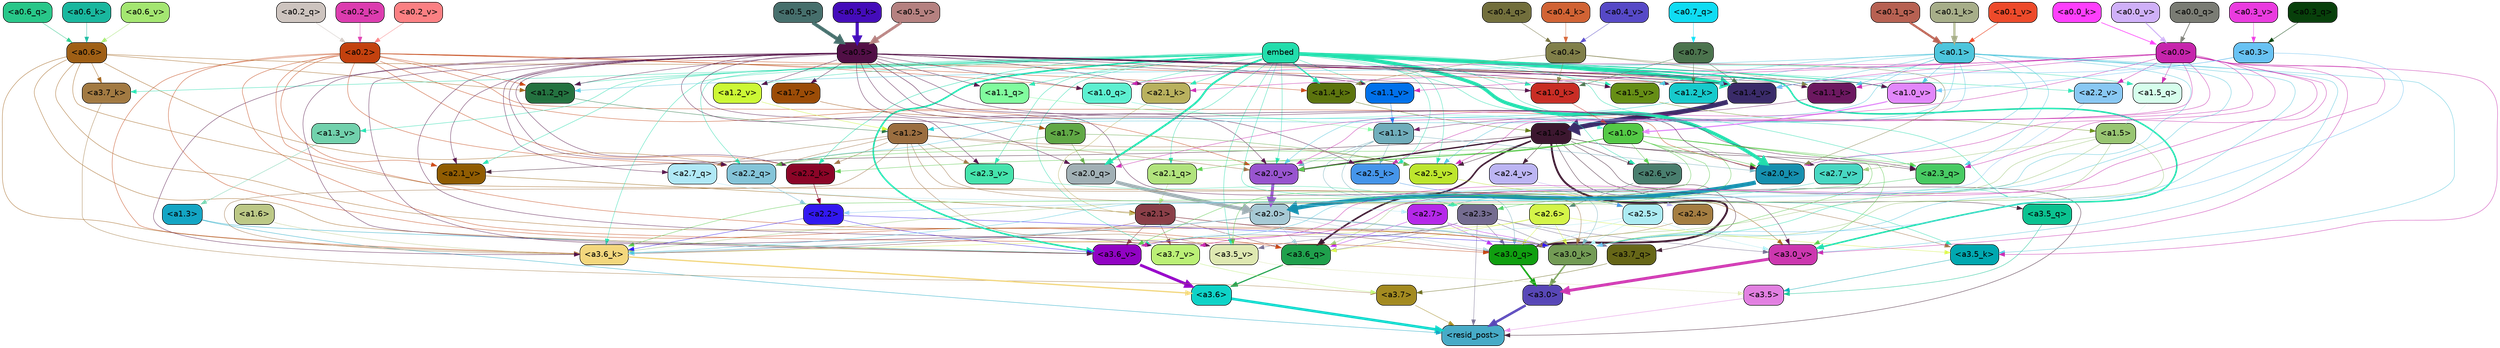 strict digraph "" {
	graph [bgcolor=transparent,
		layout=dot,
		overlap=false,
		splines=true
	];
	"<a3.7>"	[color=black,
		fillcolor="#a38a20",
		fontname=Helvetica,
		shape=box,
		style="filled, rounded"];
	"<resid_post>"	[color=black,
		fillcolor="#47abc7",
		fontname=Helvetica,
		shape=box,
		style="filled, rounded"];
	"<a3.7>" -> "<resid_post>"	[color="#a38a20",
		penwidth=0.6239100098609924];
	"<a3.6>"	[color=black,
		fillcolor="#0ed3c7",
		fontname=Helvetica,
		shape=box,
		style="filled, rounded"];
	"<a3.6>" -> "<resid_post>"	[color="#0ed3c7",
		penwidth=4.569062113761902];
	"<a3.5>"	[color=black,
		fillcolor="#e280e1",
		fontname=Helvetica,
		shape=box,
		style="filled, rounded"];
	"<a3.5>" -> "<resid_post>"	[color="#e280e1",
		penwidth=0.6];
	"<a3.0>"	[color=black,
		fillcolor="#5847b7",
		fontname=Helvetica,
		shape=box,
		style="filled, rounded"];
	"<a3.0>" -> "<resid_post>"	[color="#5847b7",
		penwidth=4.283544182777405];
	"<a2.3>"	[color=black,
		fillcolor="#746c90",
		fontname=Helvetica,
		shape=box,
		style="filled, rounded"];
	"<a2.3>" -> "<resid_post>"	[color="#746c90",
		penwidth=0.6];
	"<a3.7_q>"	[color=black,
		fillcolor="#666617",
		fontname=Helvetica,
		shape=box,
		style="filled, rounded"];
	"<a2.3>" -> "<a3.7_q>"	[color="#746c90",
		penwidth=0.6];
	"<a3.6_q>"	[color=black,
		fillcolor="#1fa04c",
		fontname=Helvetica,
		shape=box,
		style="filled, rounded"];
	"<a2.3>" -> "<a3.6_q>"	[color="#746c90",
		penwidth=0.6];
	"<a3.0_q>"	[color=black,
		fillcolor="#109f10",
		fontname=Helvetica,
		shape=box,
		style="filled, rounded"];
	"<a2.3>" -> "<a3.0_q>"	[color="#746c90",
		penwidth=0.6];
	"<a3.0_k>"	[color=black,
		fillcolor="#739b55",
		fontname=Helvetica,
		shape=box,
		style="filled, rounded"];
	"<a2.3>" -> "<a3.0_k>"	[color="#746c90",
		penwidth=0.6];
	"<a3.6_v>"	[color=black,
		fillcolor="#9103c3",
		fontname=Helvetica,
		shape=box,
		style="filled, rounded"];
	"<a2.3>" -> "<a3.6_v>"	[color="#746c90",
		penwidth=0.6];
	"<a3.5_v>"	[color=black,
		fillcolor="#dee8b1",
		fontname=Helvetica,
		shape=box,
		style="filled, rounded"];
	"<a2.3>" -> "<a3.5_v>"	[color="#746c90",
		penwidth=0.6];
	"<a3.0_v>"	[color=black,
		fillcolor="#cc37af",
		fontname=Helvetica,
		shape=box,
		style="filled, rounded"];
	"<a2.3>" -> "<a3.0_v>"	[color="#746c90",
		penwidth=0.6];
	"<a1.4>"	[color=black,
		fillcolor="#3c172f",
		fontname=Helvetica,
		shape=box,
		style="filled, rounded"];
	"<a1.4>" -> "<resid_post>"	[color="#3c172f",
		penwidth=0.6];
	"<a1.4>" -> "<a3.7_q>"	[color="#3c172f",
		penwidth=0.6];
	"<a1.4>" -> "<a3.6_q>"	[color="#3c172f",
		penwidth=2.7934007048606873];
	"<a3.5_q>"	[color=black,
		fillcolor="#0bc290",
		fontname=Helvetica,
		shape=box,
		style="filled, rounded"];
	"<a1.4>" -> "<a3.5_q>"	[color="#3c172f",
		penwidth=0.6];
	"<a1.4>" -> "<a3.0_q>"	[color="#3c172f",
		penwidth=3.340754985809326];
	"<a2.3_q>"	[color=black,
		fillcolor="#48cb63",
		fontname=Helvetica,
		shape=box,
		style="filled, rounded"];
	"<a1.4>" -> "<a2.3_q>"	[color="#3c172f",
		penwidth=0.6];
	"<a2.7_v>"	[color=black,
		fillcolor="#48d7c2",
		fontname=Helvetica,
		shape=box,
		style="filled, rounded"];
	"<a1.4>" -> "<a2.7_v>"	[color="#3c172f",
		penwidth=0.6];
	"<a2.6_v>"	[color=black,
		fillcolor="#497e6e",
		fontname=Helvetica,
		shape=box,
		style="filled, rounded"];
	"<a1.4>" -> "<a2.6_v>"	[color="#3c172f",
		penwidth=0.6];
	"<a2.5_v>"	[color=black,
		fillcolor="#bde62d",
		fontname=Helvetica,
		shape=box,
		style="filled, rounded"];
	"<a1.4>" -> "<a2.5_v>"	[color="#3c172f",
		penwidth=0.6];
	"<a2.4_v>"	[color=black,
		fillcolor="#bcb5f3",
		fontname=Helvetica,
		shape=box,
		style="filled, rounded"];
	"<a1.4>" -> "<a2.4_v>"	[color="#3c172f",
		penwidth=0.6];
	"<a2.1_v>"	[color=black,
		fillcolor="#905c02",
		fontname=Helvetica,
		shape=box,
		style="filled, rounded"];
	"<a1.4>" -> "<a2.1_v>"	[color="#3c172f",
		penwidth=0.6];
	"<a2.0_v>"	[color=black,
		fillcolor="#9854cf",
		fontname=Helvetica,
		shape=box,
		style="filled, rounded"];
	"<a1.4>" -> "<a2.0_v>"	[color="#3c172f",
		penwidth=2.268759250640869];
	"<a1.3>"	[color=black,
		fillcolor="#13a5c4",
		fontname=Helvetica,
		shape=box,
		style="filled, rounded"];
	"<a1.3>" -> "<resid_post>"	[color="#13a5c4",
		penwidth=0.6];
	"<a1.3>" -> "<a3.6_v>"	[color="#13a5c4",
		penwidth=0.6];
	"<a3.7_q>" -> "<a3.7>"	[color="#666617",
		penwidth=0.6];
	"<a3.6_q>" -> "<a3.6>"	[color="#1fa04c",
		penwidth=2.0347584784030914];
	"<a3.5_q>" -> "<a3.5>"	[color="#0bc290",
		penwidth=0.6];
	"<a3.0_q>" -> "<a3.0>"	[color="#109f10",
		penwidth=2.8635367155075073];
	"<a3.7_k>"	[color=black,
		fillcolor="#a27a42",
		fontname=Helvetica,
		shape=box,
		style="filled, rounded"];
	"<a3.7_k>" -> "<a3.7>"	[color="#a27a42",
		penwidth=0.6];
	"<a3.6_k>"	[color=black,
		fillcolor="#f3d77d",
		fontname=Helvetica,
		shape=box,
		style="filled, rounded"];
	"<a3.6_k>" -> "<a3.6>"	[color="#f3d77d",
		penwidth=2.1760786175727844];
	"<a3.5_k>"	[color=black,
		fillcolor="#01a8b0",
		fontname=Helvetica,
		shape=box,
		style="filled, rounded"];
	"<a3.5_k>" -> "<a3.5>"	[color="#01a8b0",
		penwidth=0.6];
	"<a3.0_k>" -> "<a3.0>"	[color="#739b55",
		penwidth=2.632905662059784];
	"<a3.7_v>"	[color=black,
		fillcolor="#bbf076",
		fontname=Helvetica,
		shape=box,
		style="filled, rounded"];
	"<a3.7_v>" -> "<a3.7>"	[color="#bbf076",
		penwidth=0.6];
	"<a3.6_v>" -> "<a3.6>"	[color="#9103c3",
		penwidth=4.981305837631226];
	"<a3.5_v>" -> "<a3.5>"	[color="#dee8b1",
		penwidth=0.6];
	"<a3.0_v>" -> "<a3.0>"	[color="#cc37af",
		penwidth=5.168330669403076];
	"<a2.7>"	[color=black,
		fillcolor="#b528e9",
		fontname=Helvetica,
		shape=box,
		style="filled, rounded"];
	"<a2.7>" -> "<a3.6_q>"	[color="#b528e9",
		penwidth=0.6];
	"<a2.7>" -> "<a3.0_q>"	[color="#b528e9",
		penwidth=0.6];
	"<a2.7>" -> "<a3.0_k>"	[color="#b528e9",
		penwidth=0.6];
	"<a2.6>"	[color=black,
		fillcolor="#d4f448",
		fontname=Helvetica,
		shape=box,
		style="filled, rounded"];
	"<a2.6>" -> "<a3.6_q>"	[color="#d4f448",
		penwidth=0.6];
	"<a2.6>" -> "<a3.0_q>"	[color="#d4f448",
		penwidth=0.6];
	"<a2.6>" -> "<a3.6_k>"	[color="#d4f448",
		penwidth=0.6];
	"<a2.6>" -> "<a3.5_k>"	[color="#d4f448",
		penwidth=0.6];
	"<a2.6>" -> "<a3.0_k>"	[color="#d4f448",
		penwidth=0.6];
	"<a2.1>"	[color=black,
		fillcolor="#8a3f48",
		fontname=Helvetica,
		shape=box,
		style="filled, rounded"];
	"<a2.1>" -> "<a3.6_q>"	[color="#8a3f48",
		penwidth=0.6];
	"<a2.1>" -> "<a3.0_q>"	[color="#8a3f48",
		penwidth=0.6];
	"<a2.1>" -> "<a3.6_k>"	[color="#8a3f48",
		penwidth=0.6];
	"<a2.1>" -> "<a3.0_k>"	[color="#8a3f48",
		penwidth=0.6];
	"<a2.1>" -> "<a3.7_v>"	[color="#8a3f48",
		penwidth=0.6];
	"<a2.1>" -> "<a3.6_v>"	[color="#8a3f48",
		penwidth=0.6];
	"<a2.0>"	[color=black,
		fillcolor="#a6c9d4",
		fontname=Helvetica,
		shape=box,
		style="filled, rounded"];
	"<a2.0>" -> "<a3.6_q>"	[color="#a6c9d4",
		penwidth=0.6];
	"<a2.0>" -> "<a3.0_q>"	[color="#a6c9d4",
		penwidth=0.6];
	"<a2.0>" -> "<a3.6_k>"	[color="#a6c9d4",
		penwidth=1.6382827460765839];
	"<a2.0>" -> "<a3.0_k>"	[color="#a6c9d4",
		penwidth=2.161143198609352];
	"<a1.5>"	[color=black,
		fillcolor="#98c572",
		fontname=Helvetica,
		shape=box,
		style="filled, rounded"];
	"<a1.5>" -> "<a3.6_q>"	[color="#98c572",
		penwidth=0.6];
	"<a1.5>" -> "<a3.0_q>"	[color="#98c572",
		penwidth=0.6];
	"<a1.5>" -> "<a3.6_k>"	[color="#98c572",
		penwidth=0.6];
	"<a1.5>" -> "<a3.0_k>"	[color="#98c572",
		penwidth=0.6];
	"<a1.5>" -> "<a2.7_v>"	[color="#98c572",
		penwidth=0.6];
	"<a0.2>"	[color=black,
		fillcolor="#c3410e",
		fontname=Helvetica,
		shape=box,
		style="filled, rounded"];
	"<a0.2>" -> "<a3.6_q>"	[color="#c3410e",
		penwidth=0.6];
	"<a0.2>" -> "<a3.0_q>"	[color="#c3410e",
		penwidth=0.6];
	"<a0.2>" -> "<a3.6_k>"	[color="#c3410e",
		penwidth=0.6];
	"<a0.2>" -> "<a3.0_k>"	[color="#c3410e",
		penwidth=0.6];
	"<a2.2_q>"	[color=black,
		fillcolor="#84c4d8",
		fontname=Helvetica,
		shape=box,
		style="filled, rounded"];
	"<a0.2>" -> "<a2.2_q>"	[color="#c3410e",
		penwidth=0.6];
	"<a2.2_k>"	[color=black,
		fillcolor="#8b0527",
		fontname=Helvetica,
		shape=box,
		style="filled, rounded"];
	"<a0.2>" -> "<a2.2_k>"	[color="#c3410e",
		penwidth=0.6];
	"<a2.0_k>"	[color=black,
		fillcolor="#1690af",
		fontname=Helvetica,
		shape=box,
		style="filled, rounded"];
	"<a0.2>" -> "<a2.0_k>"	[color="#c3410e",
		penwidth=0.6];
	"<a0.2>" -> "<a2.1_v>"	[color="#c3410e",
		penwidth=0.6];
	"<a0.2>" -> "<a2.0_v>"	[color="#c3410e",
		penwidth=0.6];
	"<a1.2_q>"	[color=black,
		fillcolor="#247240",
		fontname=Helvetica,
		shape=box,
		style="filled, rounded"];
	"<a0.2>" -> "<a1.2_q>"	[color="#c3410e",
		penwidth=0.6];
	"<a1.0_q>"	[color=black,
		fillcolor="#5df0d1",
		fontname=Helvetica,
		shape=box,
		style="filled, rounded"];
	"<a0.2>" -> "<a1.0_q>"	[color="#c3410e",
		penwidth=0.6];
	"<a1.4_k>"	[color=black,
		fillcolor="#5c740e",
		fontname=Helvetica,
		shape=box,
		style="filled, rounded"];
	"<a0.2>" -> "<a1.4_k>"	[color="#c3410e",
		penwidth=0.6];
	"<a1.4_v>"	[color=black,
		fillcolor="#3a2b69",
		fontname=Helvetica,
		shape=box,
		style="filled, rounded"];
	"<a0.2>" -> "<a1.4_v>"	[color="#c3410e",
		penwidth=0.6];
	"<a2.5>"	[color=black,
		fillcolor="#acebf2",
		fontname=Helvetica,
		shape=box,
		style="filled, rounded"];
	"<a2.5>" -> "<a3.0_q>"	[color="#acebf2",
		penwidth=0.6];
	"<a2.5>" -> "<a3.0_k>"	[color="#acebf2",
		penwidth=0.6];
	"<a2.5>" -> "<a3.6_v>"	[color="#acebf2",
		penwidth=0.6];
	"<a2.5>" -> "<a3.0_v>"	[color="#acebf2",
		penwidth=0.6];
	"<a2.4>"	[color=black,
		fillcolor="#a47d41",
		fontname=Helvetica,
		shape=box,
		style="filled, rounded"];
	"<a2.4>" -> "<a3.0_q>"	[color="#a47d41",
		penwidth=0.6];
	"<a1.1>"	[color=black,
		fillcolor="#70adbb",
		fontname=Helvetica,
		shape=box,
		style="filled, rounded"];
	"<a1.1>" -> "<a3.0_q>"	[color="#70adbb",
		penwidth=0.6];
	"<a1.1>" -> "<a3.0_k>"	[color="#70adbb",
		penwidth=0.6];
	"<a2.5_k>"	[color=black,
		fillcolor="#4595ea",
		fontname=Helvetica,
		shape=box,
		style="filled, rounded"];
	"<a1.1>" -> "<a2.5_k>"	[color="#70adbb",
		penwidth=0.6];
	"<a1.1>" -> "<a2.0_k>"	[color="#70adbb",
		penwidth=0.6];
	"<a1.1>" -> "<a2.0_v>"	[color="#70adbb",
		penwidth=0.6];
	"<a0.6>"	[color=black,
		fillcolor="#9f5f15",
		fontname=Helvetica,
		shape=box,
		style="filled, rounded"];
	"<a0.6>" -> "<a3.7_k>"	[color="#9f5f15",
		penwidth=0.6];
	"<a0.6>" -> "<a3.6_k>"	[color="#9f5f15",
		penwidth=0.6];
	"<a0.6>" -> "<a3.0_k>"	[color="#9f5f15",
		penwidth=0.6];
	"<a0.6>" -> "<a3.6_v>"	[color="#9f5f15",
		penwidth=0.6];
	"<a0.6>" -> "<a3.0_v>"	[color="#9f5f15",
		penwidth=0.6];
	"<a0.6>" -> "<a2.2_q>"	[color="#9f5f15",
		penwidth=0.6];
	"<a0.6>" -> "<a1.2_q>"	[color="#9f5f15",
		penwidth=0.6];
	"<a0.6>" -> "<a1.4_v>"	[color="#9f5f15",
		penwidth=0.6];
	embed	[color=black,
		fillcolor="#22ddac",
		fontname=Helvetica,
		shape=box,
		style="filled, rounded"];
	embed -> "<a3.7_k>"	[color="#22ddac",
		penwidth=0.6];
	embed -> "<a3.6_k>"	[color="#22ddac",
		penwidth=0.6];
	embed -> "<a3.5_k>"	[color="#22ddac",
		penwidth=0.6];
	embed -> "<a3.0_k>"	[color="#22ddac",
		penwidth=0.6];
	embed -> "<a3.7_v>"	[color="#22ddac",
		penwidth=0.6];
	embed -> "<a3.6_v>"	[color="#22ddac",
		penwidth=2.7825746536254883];
	embed -> "<a3.5_v>"	[color="#22ddac",
		penwidth=0.6];
	embed -> "<a3.0_v>"	[color="#22ddac",
		penwidth=2.6950180530548096];
	embed -> "<a2.3_q>"	[color="#22ddac",
		penwidth=0.6];
	embed -> "<a2.2_q>"	[color="#22ddac",
		penwidth=0.6];
	"<a2.1_q>"	[color=black,
		fillcolor="#b1e37d",
		fontname=Helvetica,
		shape=box,
		style="filled, rounded"];
	embed -> "<a2.1_q>"	[color="#22ddac",
		penwidth=0.6];
	"<a2.0_q>"	[color=black,
		fillcolor="#a1b0b5",
		fontname=Helvetica,
		shape=box,
		style="filled, rounded"];
	embed -> "<a2.0_q>"	[color="#22ddac",
		penwidth=3.305941343307495];
	embed -> "<a2.5_k>"	[color="#22ddac",
		penwidth=0.6];
	embed -> "<a2.2_k>"	[color="#22ddac",
		penwidth=0.6698317527770996];
	"<a2.1_k>"	[color=black,
		fillcolor="#b9b15e",
		fontname=Helvetica,
		shape=box,
		style="filled, rounded"];
	embed -> "<a2.1_k>"	[color="#22ddac",
		penwidth=0.6];
	embed -> "<a2.0_k>"	[color="#22ddac",
		penwidth=6.12570995092392];
	embed -> "<a2.6_v>"	[color="#22ddac",
		penwidth=0.6];
	embed -> "<a2.5_v>"	[color="#22ddac",
		penwidth=0.6];
	"<a2.3_v>"	[color=black,
		fillcolor="#45e3ac",
		fontname=Helvetica,
		shape=box,
		style="filled, rounded"];
	embed -> "<a2.3_v>"	[color="#22ddac",
		penwidth=0.6];
	"<a2.2_v>"	[color=black,
		fillcolor="#89c8f3",
		fontname=Helvetica,
		shape=box,
		style="filled, rounded"];
	embed -> "<a2.2_v>"	[color="#22ddac",
		penwidth=0.6];
	embed -> "<a2.1_v>"	[color="#22ddac",
		penwidth=0.6];
	embed -> "<a2.0_v>"	[color="#22ddac",
		penwidth=0.6];
	"<a1.5_q>"	[color=black,
		fillcolor="#d6feec",
		fontname=Helvetica,
		shape=box,
		style="filled, rounded"];
	embed -> "<a1.5_q>"	[color="#22ddac",
		penwidth=0.6];
	embed -> "<a1.2_q>"	[color="#22ddac",
		penwidth=0.6087074279785156];
	"<a1.1_q>"	[color=black,
		fillcolor="#81fc9e",
		fontname=Helvetica,
		shape=box,
		style="filled, rounded"];
	embed -> "<a1.1_q>"	[color="#22ddac",
		penwidth=0.6];
	embed -> "<a1.0_q>"	[color="#22ddac",
		penwidth=0.6];
	embed -> "<a1.4_k>"	[color="#22ddac",
		penwidth=2.1858973503112793];
	"<a1.2_k>"	[color=black,
		fillcolor="#17cacc",
		fontname=Helvetica,
		shape=box,
		style="filled, rounded"];
	embed -> "<a1.2_k>"	[color="#22ddac",
		penwidth=0.6];
	"<a1.1_k>"	[color=black,
		fillcolor="#6c1860",
		fontname=Helvetica,
		shape=box,
		style="filled, rounded"];
	embed -> "<a1.1_k>"	[color="#22ddac",
		penwidth=0.6];
	"<a1.0_k>"	[color=black,
		fillcolor="#c92d25",
		fontname=Helvetica,
		shape=box,
		style="filled, rounded"];
	embed -> "<a1.0_k>"	[color="#22ddac",
		penwidth=0.6];
	"<a1.5_v>"	[color=black,
		fillcolor="#668e15",
		fontname=Helvetica,
		shape=box,
		style="filled, rounded"];
	embed -> "<a1.5_v>"	[color="#22ddac",
		penwidth=0.6];
	embed -> "<a1.4_v>"	[color="#22ddac",
		penwidth=6.590077131986618];
	"<a1.3_v>"	[color=black,
		fillcolor="#71d1ac",
		fontname=Helvetica,
		shape=box,
		style="filled, rounded"];
	embed -> "<a1.3_v>"	[color="#22ddac",
		penwidth=0.6];
	"<a1.2_v>"	[color=black,
		fillcolor="#ccf835",
		fontname=Helvetica,
		shape=box,
		style="filled, rounded"];
	embed -> "<a1.2_v>"	[color="#22ddac",
		penwidth=0.6];
	"<a1.1_v>"	[color=black,
		fillcolor="#0171eb",
		fontname=Helvetica,
		shape=box,
		style="filled, rounded"];
	embed -> "<a1.1_v>"	[color="#22ddac",
		penwidth=0.6];
	"<a1.0_v>"	[color=black,
		fillcolor="#e287fb",
		fontname=Helvetica,
		shape=box,
		style="filled, rounded"];
	embed -> "<a1.0_v>"	[color="#22ddac",
		penwidth=1.2076449394226074];
	"<a2.2>"	[color=black,
		fillcolor="#3218f0",
		fontname=Helvetica,
		shape=box,
		style="filled, rounded"];
	"<a2.2>" -> "<a3.6_k>"	[color="#3218f0",
		penwidth=0.6];
	"<a2.2>" -> "<a3.0_k>"	[color="#3218f0",
		penwidth=0.6];
	"<a2.2>" -> "<a3.6_v>"	[color="#3218f0",
		penwidth=0.6];
	"<a1.6>"	[color=black,
		fillcolor="#bcc886",
		fontname=Helvetica,
		shape=box,
		style="filled, rounded"];
	"<a1.6>" -> "<a3.6_k>"	[color="#bcc886",
		penwidth=0.6];
	"<a1.2>"	[color=black,
		fillcolor="#9b6e40",
		fontname=Helvetica,
		shape=box,
		style="filled, rounded"];
	"<a1.2>" -> "<a3.6_k>"	[color="#9b6e40",
		penwidth=0.6];
	"<a1.2>" -> "<a3.5_k>"	[color="#9b6e40",
		penwidth=0.6];
	"<a1.2>" -> "<a3.0_k>"	[color="#9b6e40",
		penwidth=0.6];
	"<a1.2>" -> "<a3.5_v>"	[color="#9b6e40",
		penwidth=0.6];
	"<a2.7_q>"	[color=black,
		fillcolor="#b0e8f6",
		fontname=Helvetica,
		shape=box,
		style="filled, rounded"];
	"<a1.2>" -> "<a2.7_q>"	[color="#9b6e40",
		penwidth=0.6];
	"<a1.2>" -> "<a2.2_q>"	[color="#9b6e40",
		penwidth=0.6];
	"<a1.2>" -> "<a2.2_k>"	[color="#9b6e40",
		penwidth=0.6];
	"<a1.2>" -> "<a2.5_v>"	[color="#9b6e40",
		penwidth=0.6];
	"<a1.2>" -> "<a2.3_v>"	[color="#9b6e40",
		penwidth=0.6];
	"<a1.2>" -> "<a2.0_v>"	[color="#9b6e40",
		penwidth=0.6];
	"<a1.0>"	[color=black,
		fillcolor="#54c946",
		fontname=Helvetica,
		shape=box,
		style="filled, rounded"];
	"<a1.0>" -> "<a3.6_k>"	[color="#54c946",
		penwidth=0.6];
	"<a1.0>" -> "<a3.0_k>"	[color="#54c946",
		penwidth=0.6];
	"<a1.0>" -> "<a3.6_v>"	[color="#54c946",
		penwidth=0.6];
	"<a1.0>" -> "<a3.5_v>"	[color="#54c946",
		penwidth=0.6];
	"<a1.0>" -> "<a3.0_v>"	[color="#54c946",
		penwidth=0.6];
	"<a1.0>" -> "<a2.3_q>"	[color="#54c946",
		penwidth=0.6];
	"<a1.0>" -> "<a2.2_q>"	[color="#54c946",
		penwidth=0.6];
	"<a1.0>" -> "<a2.1_q>"	[color="#54c946",
		penwidth=0.6];
	"<a1.0>" -> "<a2.2_k>"	[color="#54c946",
		penwidth=0.6];
	"<a1.0>" -> "<a2.0_k>"	[color="#54c946",
		penwidth=0.6];
	"<a1.0>" -> "<a2.6_v>"	[color="#54c946",
		penwidth=0.6];
	"<a1.0>" -> "<a2.0_v>"	[color="#54c946",
		penwidth=1.2213096618652344];
	"<a0.5>"	[color=black,
		fillcolor="#510f46",
		fontname=Helvetica,
		shape=box,
		style="filled, rounded"];
	"<a0.5>" -> "<a3.6_k>"	[color="#510f46",
		penwidth=0.6];
	"<a0.5>" -> "<a3.7_v>"	[color="#510f46",
		penwidth=0.6];
	"<a0.5>" -> "<a3.6_v>"	[color="#510f46",
		penwidth=0.6];
	"<a0.5>" -> "<a3.5_v>"	[color="#510f46",
		penwidth=0.6];
	"<a0.5>" -> "<a3.0_v>"	[color="#510f46",
		penwidth=0.6];
	"<a0.5>" -> "<a2.7_q>"	[color="#510f46",
		penwidth=0.6];
	"<a0.5>" -> "<a2.3_q>"	[color="#510f46",
		penwidth=0.6];
	"<a0.5>" -> "<a2.2_q>"	[color="#510f46",
		penwidth=0.6];
	"<a0.5>" -> "<a2.0_q>"	[color="#510f46",
		penwidth=0.6];
	"<a0.5>" -> "<a2.5_k>"	[color="#510f46",
		penwidth=0.6];
	"<a0.5>" -> "<a2.2_k>"	[color="#510f46",
		penwidth=0.6];
	"<a0.5>" -> "<a2.1_k>"	[color="#510f46",
		penwidth=0.6];
	"<a0.5>" -> "<a2.0_k>"	[color="#510f46",
		penwidth=0.6900839805603027];
	"<a0.5>" -> "<a2.3_v>"	[color="#510f46",
		penwidth=0.6];
	"<a0.5>" -> "<a2.1_v>"	[color="#510f46",
		penwidth=0.6];
	"<a0.5>" -> "<a2.0_v>"	[color="#510f46",
		penwidth=0.6];
	"<a0.5>" -> "<a1.2_q>"	[color="#510f46",
		penwidth=0.6];
	"<a0.5>" -> "<a1.1_q>"	[color="#510f46",
		penwidth=0.6];
	"<a0.5>" -> "<a1.0_q>"	[color="#510f46",
		penwidth=0.6];
	"<a0.5>" -> "<a1.2_k>"	[color="#510f46",
		penwidth=0.6];
	"<a0.5>" -> "<a1.1_k>"	[color="#510f46",
		penwidth=0.6];
	"<a0.5>" -> "<a1.0_k>"	[color="#510f46",
		penwidth=0.6];
	"<a1.7_v>"	[color=black,
		fillcolor="#9b4c07",
		fontname=Helvetica,
		shape=box,
		style="filled, rounded"];
	"<a0.5>" -> "<a1.7_v>"	[color="#510f46",
		penwidth=0.6];
	"<a0.5>" -> "<a1.5_v>"	[color="#510f46",
		penwidth=0.6];
	"<a0.5>" -> "<a1.4_v>"	[color="#510f46",
		penwidth=0.9985027313232422];
	"<a0.5>" -> "<a1.2_v>"	[color="#510f46",
		penwidth=0.6];
	"<a0.5>" -> "<a1.1_v>"	[color="#510f46",
		penwidth=0.6];
	"<a0.5>" -> "<a1.0_v>"	[color="#510f46",
		penwidth=0.6];
	"<a0.1>"	[color=black,
		fillcolor="#4dc5dc",
		fontname=Helvetica,
		shape=box,
		style="filled, rounded"];
	"<a0.1>" -> "<a3.6_k>"	[color="#4dc5dc",
		penwidth=0.6];
	"<a0.1>" -> "<a3.5_k>"	[color="#4dc5dc",
		penwidth=0.6];
	"<a0.1>" -> "<a3.0_k>"	[color="#4dc5dc",
		penwidth=0.6];
	"<a0.1>" -> "<a3.6_v>"	[color="#4dc5dc",
		penwidth=0.6];
	"<a0.1>" -> "<a3.0_v>"	[color="#4dc5dc",
		penwidth=0.6];
	"<a0.1>" -> "<a2.3_q>"	[color="#4dc5dc",
		penwidth=0.6];
	"<a0.1>" -> "<a2.2_q>"	[color="#4dc5dc",
		penwidth=0.6];
	"<a0.1>" -> "<a2.0_k>"	[color="#4dc5dc",
		penwidth=0.6];
	"<a0.1>" -> "<a2.5_v>"	[color="#4dc5dc",
		penwidth=0.6];
	"<a0.1>" -> "<a2.0_v>"	[color="#4dc5dc",
		penwidth=0.6];
	"<a0.1>" -> "<a1.2_q>"	[color="#4dc5dc",
		penwidth=0.6218185424804688];
	"<a0.1>" -> "<a1.2_k>"	[color="#4dc5dc",
		penwidth=0.6];
	"<a0.1>" -> "<a1.1_k>"	[color="#4dc5dc",
		penwidth=0.6];
	"<a0.1>" -> "<a1.5_v>"	[color="#4dc5dc",
		penwidth=0.6];
	"<a0.1>" -> "<a1.4_v>"	[color="#4dc5dc",
		penwidth=0.6];
	"<a0.1>" -> "<a1.0_v>"	[color="#4dc5dc",
		penwidth=0.6];
	"<a0.0>"	[color=black,
		fillcolor="#c625ac",
		fontname=Helvetica,
		shape=box,
		style="filled, rounded"];
	"<a0.0>" -> "<a3.5_k>"	[color="#c625ac",
		penwidth=0.6];
	"<a0.0>" -> "<a3.7_v>"	[color="#c625ac",
		penwidth=0.6];
	"<a0.0>" -> "<a3.6_v>"	[color="#c625ac",
		penwidth=0.6];
	"<a0.0>" -> "<a3.0_v>"	[color="#c625ac",
		penwidth=0.6];
	"<a0.0>" -> "<a2.3_q>"	[color="#c625ac",
		penwidth=0.6];
	"<a0.0>" -> "<a2.0_q>"	[color="#c625ac",
		penwidth=0.6];
	"<a0.0>" -> "<a2.5_k>"	[color="#c625ac",
		penwidth=0.6];
	"<a0.0>" -> "<a2.1_k>"	[color="#c625ac",
		penwidth=0.6];
	"<a0.0>" -> "<a2.0_k>"	[color="#c625ac",
		penwidth=0.6];
	"<a0.0>" -> "<a2.5_v>"	[color="#c625ac",
		penwidth=0.6];
	"<a0.0>" -> "<a2.2_v>"	[color="#c625ac",
		penwidth=0.6];
	"<a0.0>" -> "<a2.0_v>"	[color="#c625ac",
		penwidth=0.6];
	"<a0.0>" -> "<a1.5_q>"	[color="#c625ac",
		penwidth=0.6];
	"<a0.0>" -> "<a1.0_q>"	[color="#c625ac",
		penwidth=0.6];
	"<a0.0>" -> "<a1.1_k>"	[color="#c625ac",
		penwidth=0.6];
	"<a0.0>" -> "<a1.4_v>"	[color="#c625ac",
		penwidth=0.6];
	"<a0.0>" -> "<a1.1_v>"	[color="#c625ac",
		penwidth=0.6];
	"<a0.3>"	[color=black,
		fillcolor="#68c2f3",
		fontname=Helvetica,
		shape=box,
		style="filled, rounded"];
	"<a0.3>" -> "<a3.0_k>"	[color="#68c2f3",
		penwidth=0.6];
	"<a0.3>" -> "<a1.4_v>"	[color="#68c2f3",
		penwidth=0.6];
	"<a0.3>" -> "<a1.0_v>"	[color="#68c2f3",
		penwidth=0.6];
	"<a2.7_q>" -> "<a2.7>"	[color="#b0e8f6",
		penwidth=0.6];
	"<a2.3_q>" -> "<a2.3>"	[color="#48cb63",
		penwidth=0.6];
	"<a2.2_q>" -> "<a2.2>"	[color="#84c4d8",
		penwidth=0.7553567886352539];
	"<a2.1_q>" -> "<a2.1>"	[color="#b1e37d",
		penwidth=0.6];
	"<a2.0_q>" -> "<a2.0>"	[color="#a1b0b5",
		penwidth=6.256794691085815];
	"<a2.5_k>" -> "<a2.5>"	[color="#4595ea",
		penwidth=0.6];
	"<a2.2_k>" -> "<a2.2>"	[color="#8b0527",
		penwidth=0.8854708671569824];
	"<a2.1_k>" -> "<a2.1>"	[color="#b9b15e",
		penwidth=0.6];
	"<a2.0_k>" -> "<a2.0>"	[color="#1690af",
		penwidth=7.231504917144775];
	"<a2.7_v>" -> "<a2.7>"	[color="#48d7c2",
		penwidth=0.6];
	"<a2.6_v>" -> "<a2.6>"	[color="#497e6e",
		penwidth=0.6];
	"<a2.5_v>" -> "<a2.5>"	[color="#bde62d",
		penwidth=0.6];
	"<a2.4_v>" -> "<a2.4>"	[color="#bcb5f3",
		penwidth=0.6];
	"<a2.3_v>" -> "<a2.3>"	[color="#45e3ac",
		penwidth=0.6];
	"<a2.2_v>" -> "<a2.2>"	[color="#89c8f3",
		penwidth=0.6];
	"<a2.1_v>" -> "<a2.1>"	[color="#905c02",
		penwidth=0.6];
	"<a2.0_v>" -> "<a2.0>"	[color="#9854cf",
		penwidth=5.231471925973892];
	"<a1.7>"	[color=black,
		fillcolor="#60a845",
		fontname=Helvetica,
		shape=box,
		style="filled, rounded"];
	"<a1.7>" -> "<a2.2_q>"	[color="#60a845",
		penwidth=0.6];
	"<a1.7>" -> "<a2.0_q>"	[color="#60a845",
		penwidth=0.6];
	"<a1.7>" -> "<a2.5_v>"	[color="#60a845",
		penwidth=0.6];
	"<a0.4>"	[color=black,
		fillcolor="#807f49",
		fontname=Helvetica,
		shape=box,
		style="filled, rounded"];
	"<a0.4>" -> "<a2.0_k>"	[color="#807f49",
		penwidth=0.6];
	"<a0.4>" -> "<a1.4_k>"	[color="#807f49",
		penwidth=0.6];
	"<a0.4>" -> "<a1.1_k>"	[color="#807f49",
		penwidth=0.6];
	"<a0.4>" -> "<a1.0_k>"	[color="#807f49",
		penwidth=0.6];
	"<a1.5_q>" -> "<a1.5>"	[color="#d6feec",
		penwidth=0.6];
	"<a1.2_q>" -> "<a1.2>"	[color="#247240",
		penwidth=0.6];
	"<a1.1_q>" -> "<a1.1>"	[color="#81fc9e",
		penwidth=0.6];
	"<a1.0_q>" -> "<a1.0>"	[color="#5df0d1",
		penwidth=0.6];
	"<a1.4_k>" -> "<a1.4>"	[color="#5c740e",
		penwidth=0.6];
	"<a1.2_k>" -> "<a1.2>"	[color="#17cacc",
		penwidth=0.6];
	"<a1.1_k>" -> "<a1.1>"	[color="#6c1860",
		penwidth=0.6];
	"<a1.0_k>" -> "<a1.0>"	[color="#c92d25",
		penwidth=0.6];
	"<a1.7_v>" -> "<a1.7>"	[color="#9b4c07",
		penwidth=0.6];
	"<a1.5_v>" -> "<a1.5>"	[color="#668e15",
		penwidth=0.6];
	"<a1.4_v>" -> "<a1.4>"	[color="#3a2b69",
		penwidth=8.36684274673462];
	"<a1.3_v>" -> "<a1.3>"	[color="#71d1ac",
		penwidth=0.6];
	"<a1.2_v>" -> "<a1.2>"	[color="#ccf835",
		penwidth=0.6];
	"<a1.1_v>" -> "<a1.1>"	[color="#0171eb",
		penwidth=0.6];
	"<a1.0_v>" -> "<a1.0>"	[color="#e287fb",
		penwidth=1.9665732383728027];
	"<a0.7>"	[color=black,
		fillcolor="#4b734d",
		fontname=Helvetica,
		shape=box,
		style="filled, rounded"];
	"<a0.7>" -> "<a1.2_k>"	[color="#4b734d",
		penwidth=0.6];
	"<a0.7>" -> "<a1.0_k>"	[color="#4b734d",
		penwidth=0.6];
	"<a0.7>" -> "<a1.4_v>"	[color="#4b734d",
		penwidth=0.6];
	"<a0.7_q>"	[color=black,
		fillcolor="#0fdcf3",
		fontname=Helvetica,
		shape=box,
		style="filled, rounded"];
	"<a0.7_q>" -> "<a0.7>"	[color="#0fdcf3",
		penwidth=0.6];
	"<a0.6_q>"	[color=black,
		fillcolor="#28c789",
		fontname=Helvetica,
		shape=box,
		style="filled, rounded"];
	"<a0.6_q>" -> "<a0.6>"	[color="#28c789",
		penwidth=0.6];
	"<a0.5_q>"	[color=black,
		fillcolor="#466f6c",
		fontname=Helvetica,
		shape=box,
		style="filled, rounded"];
	"<a0.5_q>" -> "<a0.5>"	[color="#466f6c",
		penwidth=6.156635046005249];
	"<a0.4_q>"	[color=black,
		fillcolor="#726f3c",
		fontname=Helvetica,
		shape=box,
		style="filled, rounded"];
	"<a0.4_q>" -> "<a0.4>"	[color="#726f3c",
		penwidth=0.6];
	"<a0.3_q>"	[color=black,
		fillcolor="#08400b",
		fontname=Helvetica,
		shape=box,
		style="filled, rounded"];
	"<a0.3_q>" -> "<a0.3>"	[color="#08400b",
		penwidth=0.6];
	"<a0.2_q>"	[color=black,
		fillcolor="#cdc4bf",
		fontname=Helvetica,
		shape=box,
		style="filled, rounded"];
	"<a0.2_q>" -> "<a0.2>"	[color="#cdc4bf",
		penwidth=0.6];
	"<a0.1_q>"	[color=black,
		fillcolor="#b76152",
		fontname=Helvetica,
		shape=box,
		style="filled, rounded"];
	"<a0.1_q>" -> "<a0.1>"	[color="#b76152",
		penwidth=3.795884132385254];
	"<a0.0_q>"	[color=black,
		fillcolor="#7a7c74",
		fontname=Helvetica,
		shape=box,
		style="filled, rounded"];
	"<a0.0_q>" -> "<a0.0>"	[color="#7a7c74",
		penwidth=1.2393803596496582];
	"<a0.6_k>"	[color=black,
		fillcolor="#19b79e",
		fontname=Helvetica,
		shape=box,
		style="filled, rounded"];
	"<a0.6_k>" -> "<a0.6>"	[color="#19b79e",
		penwidth=0.6];
	"<a0.5_k>"	[color=black,
		fillcolor="#440cba",
		fontname=Helvetica,
		shape=box,
		style="filled, rounded"];
	"<a0.5_k>" -> "<a0.5>"	[color="#440cba",
		penwidth=5.603226900100708];
	"<a0.4_k>"	[color=black,
		fillcolor="#d16334",
		fontname=Helvetica,
		shape=box,
		style="filled, rounded"];
	"<a0.4_k>" -> "<a0.4>"	[color="#d16334",
		penwidth=0.6];
	"<a0.2_k>"	[color=black,
		fillcolor="#dc3caf",
		fontname=Helvetica,
		shape=box,
		style="filled, rounded"];
	"<a0.2_k>" -> "<a0.2>"	[color="#dc3caf",
		penwidth=0.6];
	"<a0.1_k>"	[color=black,
		fillcolor="#a7ae89",
		fontname=Helvetica,
		shape=box,
		style="filled, rounded"];
	"<a0.1_k>" -> "<a0.1>"	[color="#a7ae89",
		penwidth=3.7429747581481934];
	"<a0.0_k>"	[color=black,
		fillcolor="#fe3ffc",
		fontname=Helvetica,
		shape=box,
		style="filled, rounded"];
	"<a0.0_k>" -> "<a0.0>"	[color="#fe3ffc",
		penwidth=1.106727123260498];
	"<a0.6_v>"	[color=black,
		fillcolor="#a4e671",
		fontname=Helvetica,
		shape=box,
		style="filled, rounded"];
	"<a0.6_v>" -> "<a0.6>"	[color="#a4e671",
		penwidth=0.6];
	"<a0.5_v>"	[color=black,
		fillcolor="#b58180",
		fontname=Helvetica,
		shape=box,
		style="filled, rounded"];
	"<a0.5_v>" -> "<a0.5>"	[color="#b58180",
		penwidth=4.667354106903076];
	"<a0.4_v>"	[color=black,
		fillcolor="#5649c7",
		fontname=Helvetica,
		shape=box,
		style="filled, rounded"];
	"<a0.4_v>" -> "<a0.4>"	[color="#5649c7",
		penwidth=0.6];
	"<a0.3_v>"	[color=black,
		fillcolor="#ea3bdf",
		fontname=Helvetica,
		shape=box,
		style="filled, rounded"];
	"<a0.3_v>" -> "<a0.3>"	[color="#ea3bdf",
		penwidth=0.6];
	"<a0.2_v>"	[color=black,
		fillcolor="#fb8083",
		fontname=Helvetica,
		shape=box,
		style="filled, rounded"];
	"<a0.2_v>" -> "<a0.2>"	[color="#fb8083",
		penwidth=0.6];
	"<a0.1_v>"	[color=black,
		fillcolor="#ed4a2a",
		fontname=Helvetica,
		shape=box,
		style="filled, rounded"];
	"<a0.1_v>" -> "<a0.1>"	[color="#ed4a2a",
		penwidth=0.8298110961914062];
	"<a0.0_v>"	[color=black,
		fillcolor="#cfb0f8",
		fontname=Helvetica,
		shape=box,
		style="filled, rounded"];
	"<a0.0_v>" -> "<a0.0>"	[color="#cfb0f8",
		penwidth=1.7084956169128418];
}
